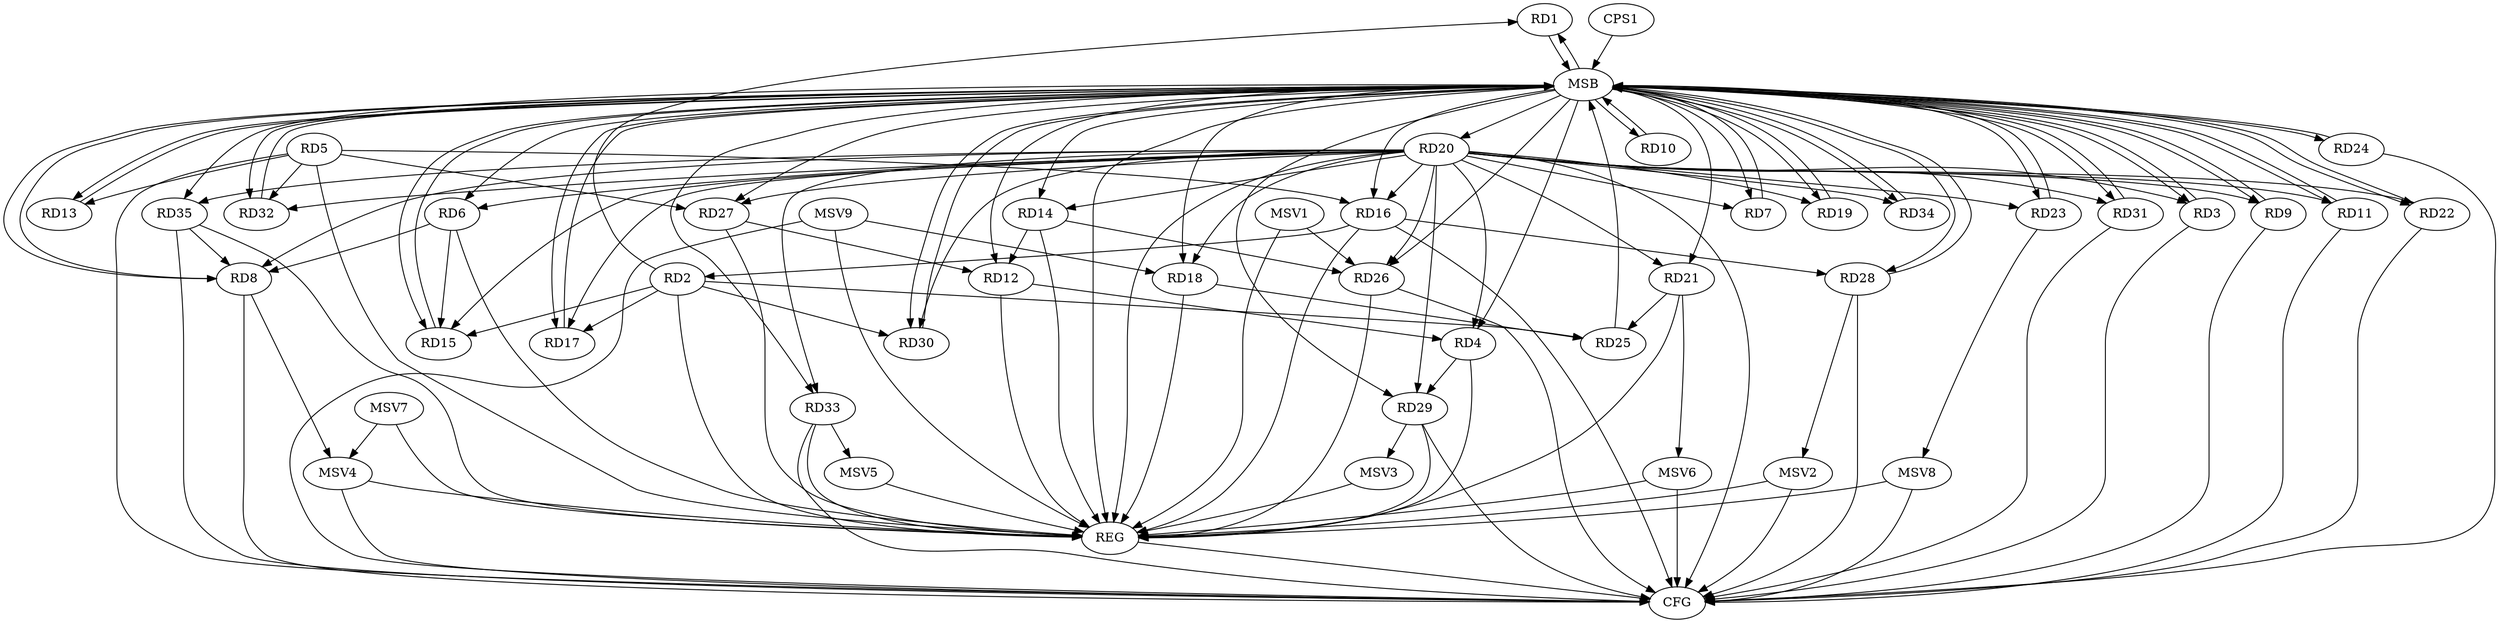 strict digraph G {
  RD1 [ label="RD1" ];
  RD2 [ label="RD2" ];
  RD3 [ label="RD3" ];
  RD4 [ label="RD4" ];
  RD5 [ label="RD5" ];
  RD6 [ label="RD6" ];
  RD7 [ label="RD7" ];
  RD8 [ label="RD8" ];
  RD9 [ label="RD9" ];
  RD10 [ label="RD10" ];
  RD11 [ label="RD11" ];
  RD12 [ label="RD12" ];
  RD13 [ label="RD13" ];
  RD14 [ label="RD14" ];
  RD15 [ label="RD15" ];
  RD16 [ label="RD16" ];
  RD17 [ label="RD17" ];
  RD18 [ label="RD18" ];
  RD19 [ label="RD19" ];
  RD20 [ label="RD20" ];
  RD21 [ label="RD21" ];
  RD22 [ label="RD22" ];
  RD23 [ label="RD23" ];
  RD24 [ label="RD24" ];
  RD25 [ label="RD25" ];
  RD26 [ label="RD26" ];
  RD27 [ label="RD27" ];
  RD28 [ label="RD28" ];
  RD29 [ label="RD29" ];
  RD30 [ label="RD30" ];
  RD31 [ label="RD31" ];
  RD32 [ label="RD32" ];
  RD33 [ label="RD33" ];
  RD34 [ label="RD34" ];
  RD35 [ label="RD35" ];
  CPS1 [ label="CPS1" ];
  REG [ label="REG" ];
  MSB [ label="MSB" ];
  CFG [ label="CFG" ];
  MSV1 [ label="MSV1" ];
  MSV2 [ label="MSV2" ];
  MSV3 [ label="MSV3" ];
  MSV4 [ label="MSV4" ];
  MSV5 [ label="MSV5" ];
  MSV6 [ label="MSV6" ];
  MSV7 [ label="MSV7" ];
  MSV8 [ label="MSV8" ];
  MSV9 [ label="MSV9" ];
  RD2 -> RD1;
  RD2 -> RD15;
  RD16 -> RD2;
  RD2 -> RD17;
  RD2 -> RD25;
  RD2 -> RD30;
  RD12 -> RD4;
  RD20 -> RD4;
  RD4 -> RD29;
  RD5 -> RD13;
  RD5 -> RD16;
  RD5 -> RD27;
  RD5 -> RD32;
  RD6 -> RD8;
  RD6 -> RD15;
  RD20 -> RD8;
  RD35 -> RD8;
  RD14 -> RD12;
  RD27 -> RD12;
  RD14 -> RD26;
  RD20 -> RD15;
  RD16 -> RD28;
  RD20 -> RD17;
  RD18 -> RD25;
  RD20 -> RD27;
  RD20 -> RD33;
  RD21 -> RD25;
  RD2 -> REG;
  RD4 -> REG;
  RD5 -> REG;
  RD6 -> REG;
  RD12 -> REG;
  RD14 -> REG;
  RD16 -> REG;
  RD18 -> REG;
  RD20 -> REG;
  RD21 -> REG;
  RD26 -> REG;
  RD27 -> REG;
  RD29 -> REG;
  RD33 -> REG;
  RD35 -> REG;
  RD1 -> MSB;
  MSB -> RD35;
  MSB -> REG;
  RD3 -> MSB;
  MSB -> RD17;
  MSB -> RD19;
  MSB -> RD23;
  RD7 -> MSB;
  MSB -> RD4;
  MSB -> RD9;
  MSB -> RD15;
  MSB -> RD27;
  RD8 -> MSB;
  MSB -> RD24;
  MSB -> RD29;
  RD9 -> MSB;
  MSB -> RD16;
  RD10 -> MSB;
  MSB -> RD1;
  MSB -> RD30;
  RD11 -> MSB;
  MSB -> RD3;
  MSB -> RD8;
  MSB -> RD12;
  MSB -> RD18;
  MSB -> RD28;
  RD13 -> MSB;
  MSB -> RD10;
  MSB -> RD14;
  MSB -> RD26;
  RD15 -> MSB;
  MSB -> RD11;
  MSB -> RD21;
  MSB -> RD32;
  RD17 -> MSB;
  MSB -> RD13;
  MSB -> RD34;
  RD19 -> MSB;
  RD22 -> MSB;
  MSB -> RD6;
  RD23 -> MSB;
  MSB -> RD7;
  MSB -> RD20;
  RD24 -> MSB;
  MSB -> RD22;
  RD25 -> MSB;
  RD28 -> MSB;
  RD30 -> MSB;
  MSB -> RD31;
  RD31 -> MSB;
  MSB -> RD33;
  RD32 -> MSB;
  RD34 -> MSB;
  CPS1 -> MSB;
  RD16 -> CFG;
  RD33 -> CFG;
  RD31 -> CFG;
  RD11 -> CFG;
  RD3 -> CFG;
  RD29 -> CFG;
  RD22 -> CFG;
  RD9 -> CFG;
  RD5 -> CFG;
  RD35 -> CFG;
  RD28 -> CFG;
  RD8 -> CFG;
  RD24 -> CFG;
  RD26 -> CFG;
  REG -> CFG;
  RD20 -> CFG;
  RD20 -> RD6;
  RD20 -> RD7;
  RD20 -> RD29;
  RD20 -> RD3;
  RD20 -> RD11;
  RD20 -> RD14;
  RD20 -> RD31;
  RD20 -> RD32;
  RD20 -> RD16;
  RD20 -> RD22;
  RD20 -> RD34;
  RD20 -> RD35;
  RD20 -> RD30;
  RD20 -> RD19;
  RD20 -> RD26;
  RD20 -> RD21;
  RD20 -> RD9;
  RD20 -> RD23;
  RD20 -> RD18;
  MSV1 -> RD26;
  MSV1 -> REG;
  RD28 -> MSV2;
  MSV2 -> REG;
  MSV2 -> CFG;
  RD29 -> MSV3;
  MSV3 -> REG;
  RD8 -> MSV4;
  MSV4 -> REG;
  MSV4 -> CFG;
  RD33 -> MSV5;
  MSV5 -> REG;
  RD21 -> MSV6;
  MSV6 -> REG;
  MSV6 -> CFG;
  MSV7 -> MSV4;
  MSV7 -> REG;
  RD23 -> MSV8;
  MSV8 -> REG;
  MSV8 -> CFG;
  MSV9 -> RD18;
  MSV9 -> REG;
  MSV9 -> CFG;
}
